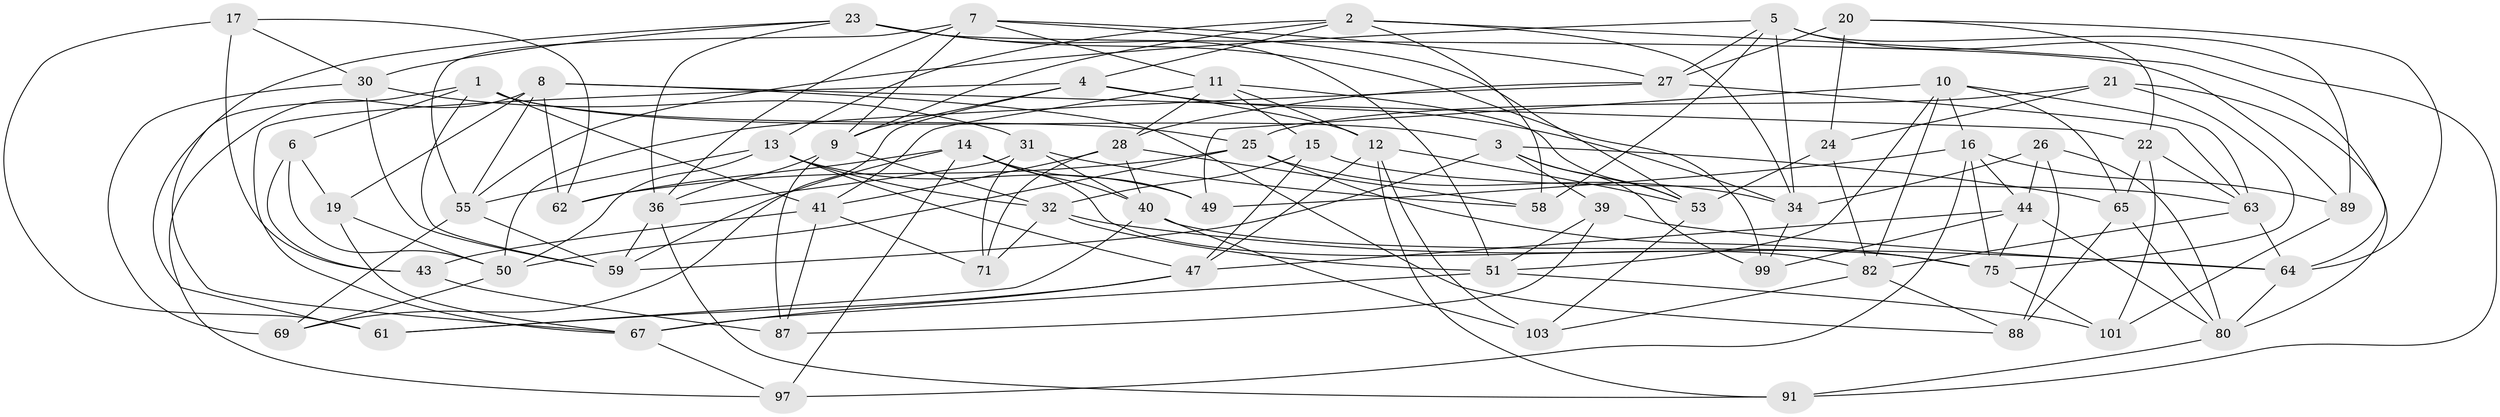 // Generated by graph-tools (version 1.1) at 2025/24/03/03/25 07:24:24]
// undirected, 64 vertices, 166 edges
graph export_dot {
graph [start="1"]
  node [color=gray90,style=filled];
  1 [super="+18"];
  2 [super="+37"];
  3 [super="+48"];
  4 [super="+84"];
  5 [super="+77"];
  6;
  7 [super="+96"];
  8 [super="+45"];
  9 [super="+29"];
  10 [super="+33"];
  11 [super="+78"];
  12 [super="+95"];
  13 [super="+92"];
  14 [super="+35"];
  15;
  16 [super="+94"];
  17;
  19;
  20;
  21;
  22 [super="+42"];
  23 [super="+98"];
  24;
  25 [super="+66"];
  26;
  27 [super="+52"];
  28 [super="+56"];
  30 [super="+86"];
  31 [super="+85"];
  32 [super="+60"];
  34 [super="+76"];
  36 [super="+38"];
  39;
  40 [super="+93"];
  41 [super="+73"];
  43;
  44 [super="+46"];
  47 [super="+104"];
  49;
  50 [super="+54"];
  51 [super="+57"];
  53 [super="+72"];
  55 [super="+68"];
  58;
  59 [super="+79"];
  61;
  62;
  63 [super="+74"];
  64 [super="+70"];
  65 [super="+100"];
  67 [super="+83"];
  69;
  71;
  75 [super="+90"];
  80 [super="+81"];
  82 [super="+102"];
  87;
  88;
  89;
  91;
  97;
  99;
  101;
  103;
  1 -- 25;
  1 -- 59;
  1 -- 6;
  1 -- 3;
  1 -- 41;
  1 -- 67;
  2 -- 58;
  2 -- 4;
  2 -- 34;
  2 -- 64;
  2 -- 9;
  2 -- 13;
  3 -- 39;
  3 -- 59;
  3 -- 53;
  3 -- 99;
  3 -- 65;
  4 -- 9;
  4 -- 69;
  4 -- 67;
  4 -- 12;
  4 -- 34;
  5 -- 34;
  5 -- 89;
  5 -- 27;
  5 -- 58;
  5 -- 91;
  5 -- 55;
  6 -- 43;
  6 -- 19;
  6 -- 50;
  7 -- 36;
  7 -- 11;
  7 -- 53;
  7 -- 27;
  7 -- 9;
  7 -- 55;
  8 -- 88;
  8 -- 62;
  8 -- 97;
  8 -- 19;
  8 -- 22;
  8 -- 55;
  9 -- 87;
  9 -- 32;
  9 -- 36;
  10 -- 65;
  10 -- 49;
  10 -- 63;
  10 -- 82;
  10 -- 51;
  10 -- 16;
  11 -- 15;
  11 -- 28;
  11 -- 53;
  11 -- 12;
  11 -- 41;
  12 -- 103;
  12 -- 91;
  12 -- 53;
  12 -- 47;
  13 -- 32;
  13 -- 50;
  13 -- 55;
  13 -- 49;
  13 -- 47;
  14 -- 49;
  14 -- 40;
  14 -- 62;
  14 -- 97;
  14 -- 82;
  14 -- 59;
  15 -- 47;
  15 -- 63;
  15 -- 32;
  16 -- 75;
  16 -- 89;
  16 -- 49;
  16 -- 97;
  16 -- 44;
  17 -- 61;
  17 -- 43;
  17 -- 30;
  17 -- 62;
  19 -- 67;
  19 -- 50;
  20 -- 24;
  20 -- 22;
  20 -- 27;
  20 -- 64;
  21 -- 80;
  21 -- 24;
  21 -- 75;
  21 -- 25;
  22 -- 65 [weight=2];
  22 -- 63;
  22 -- 101;
  23 -- 89;
  23 -- 51;
  23 -- 99;
  23 -- 61;
  23 -- 36;
  23 -- 30;
  24 -- 53;
  24 -- 82;
  25 -- 62;
  25 -- 34;
  25 -- 50;
  25 -- 75;
  26 -- 88;
  26 -- 80;
  26 -- 44;
  26 -- 34;
  27 -- 63;
  27 -- 50;
  27 -- 28;
  28 -- 71;
  28 -- 40;
  28 -- 41;
  28 -- 58;
  30 -- 31 [weight=2];
  30 -- 69;
  30 -- 59;
  31 -- 58;
  31 -- 40;
  31 -- 36;
  31 -- 71;
  32 -- 64;
  32 -- 51;
  32 -- 71;
  34 -- 99;
  36 -- 91;
  36 -- 59;
  39 -- 64;
  39 -- 87;
  39 -- 51;
  40 -- 103;
  40 -- 61;
  40 -- 75;
  41 -- 43;
  41 -- 87;
  41 -- 71;
  43 -- 87;
  44 -- 99;
  44 -- 47;
  44 -- 80;
  44 -- 75;
  47 -- 61;
  47 -- 67;
  50 -- 69;
  51 -- 67;
  51 -- 101;
  53 -- 103;
  55 -- 59;
  55 -- 69;
  63 -- 64;
  63 -- 82;
  64 -- 80;
  65 -- 88;
  65 -- 80;
  67 -- 97;
  75 -- 101;
  80 -- 91;
  82 -- 103;
  82 -- 88;
  89 -- 101;
}
